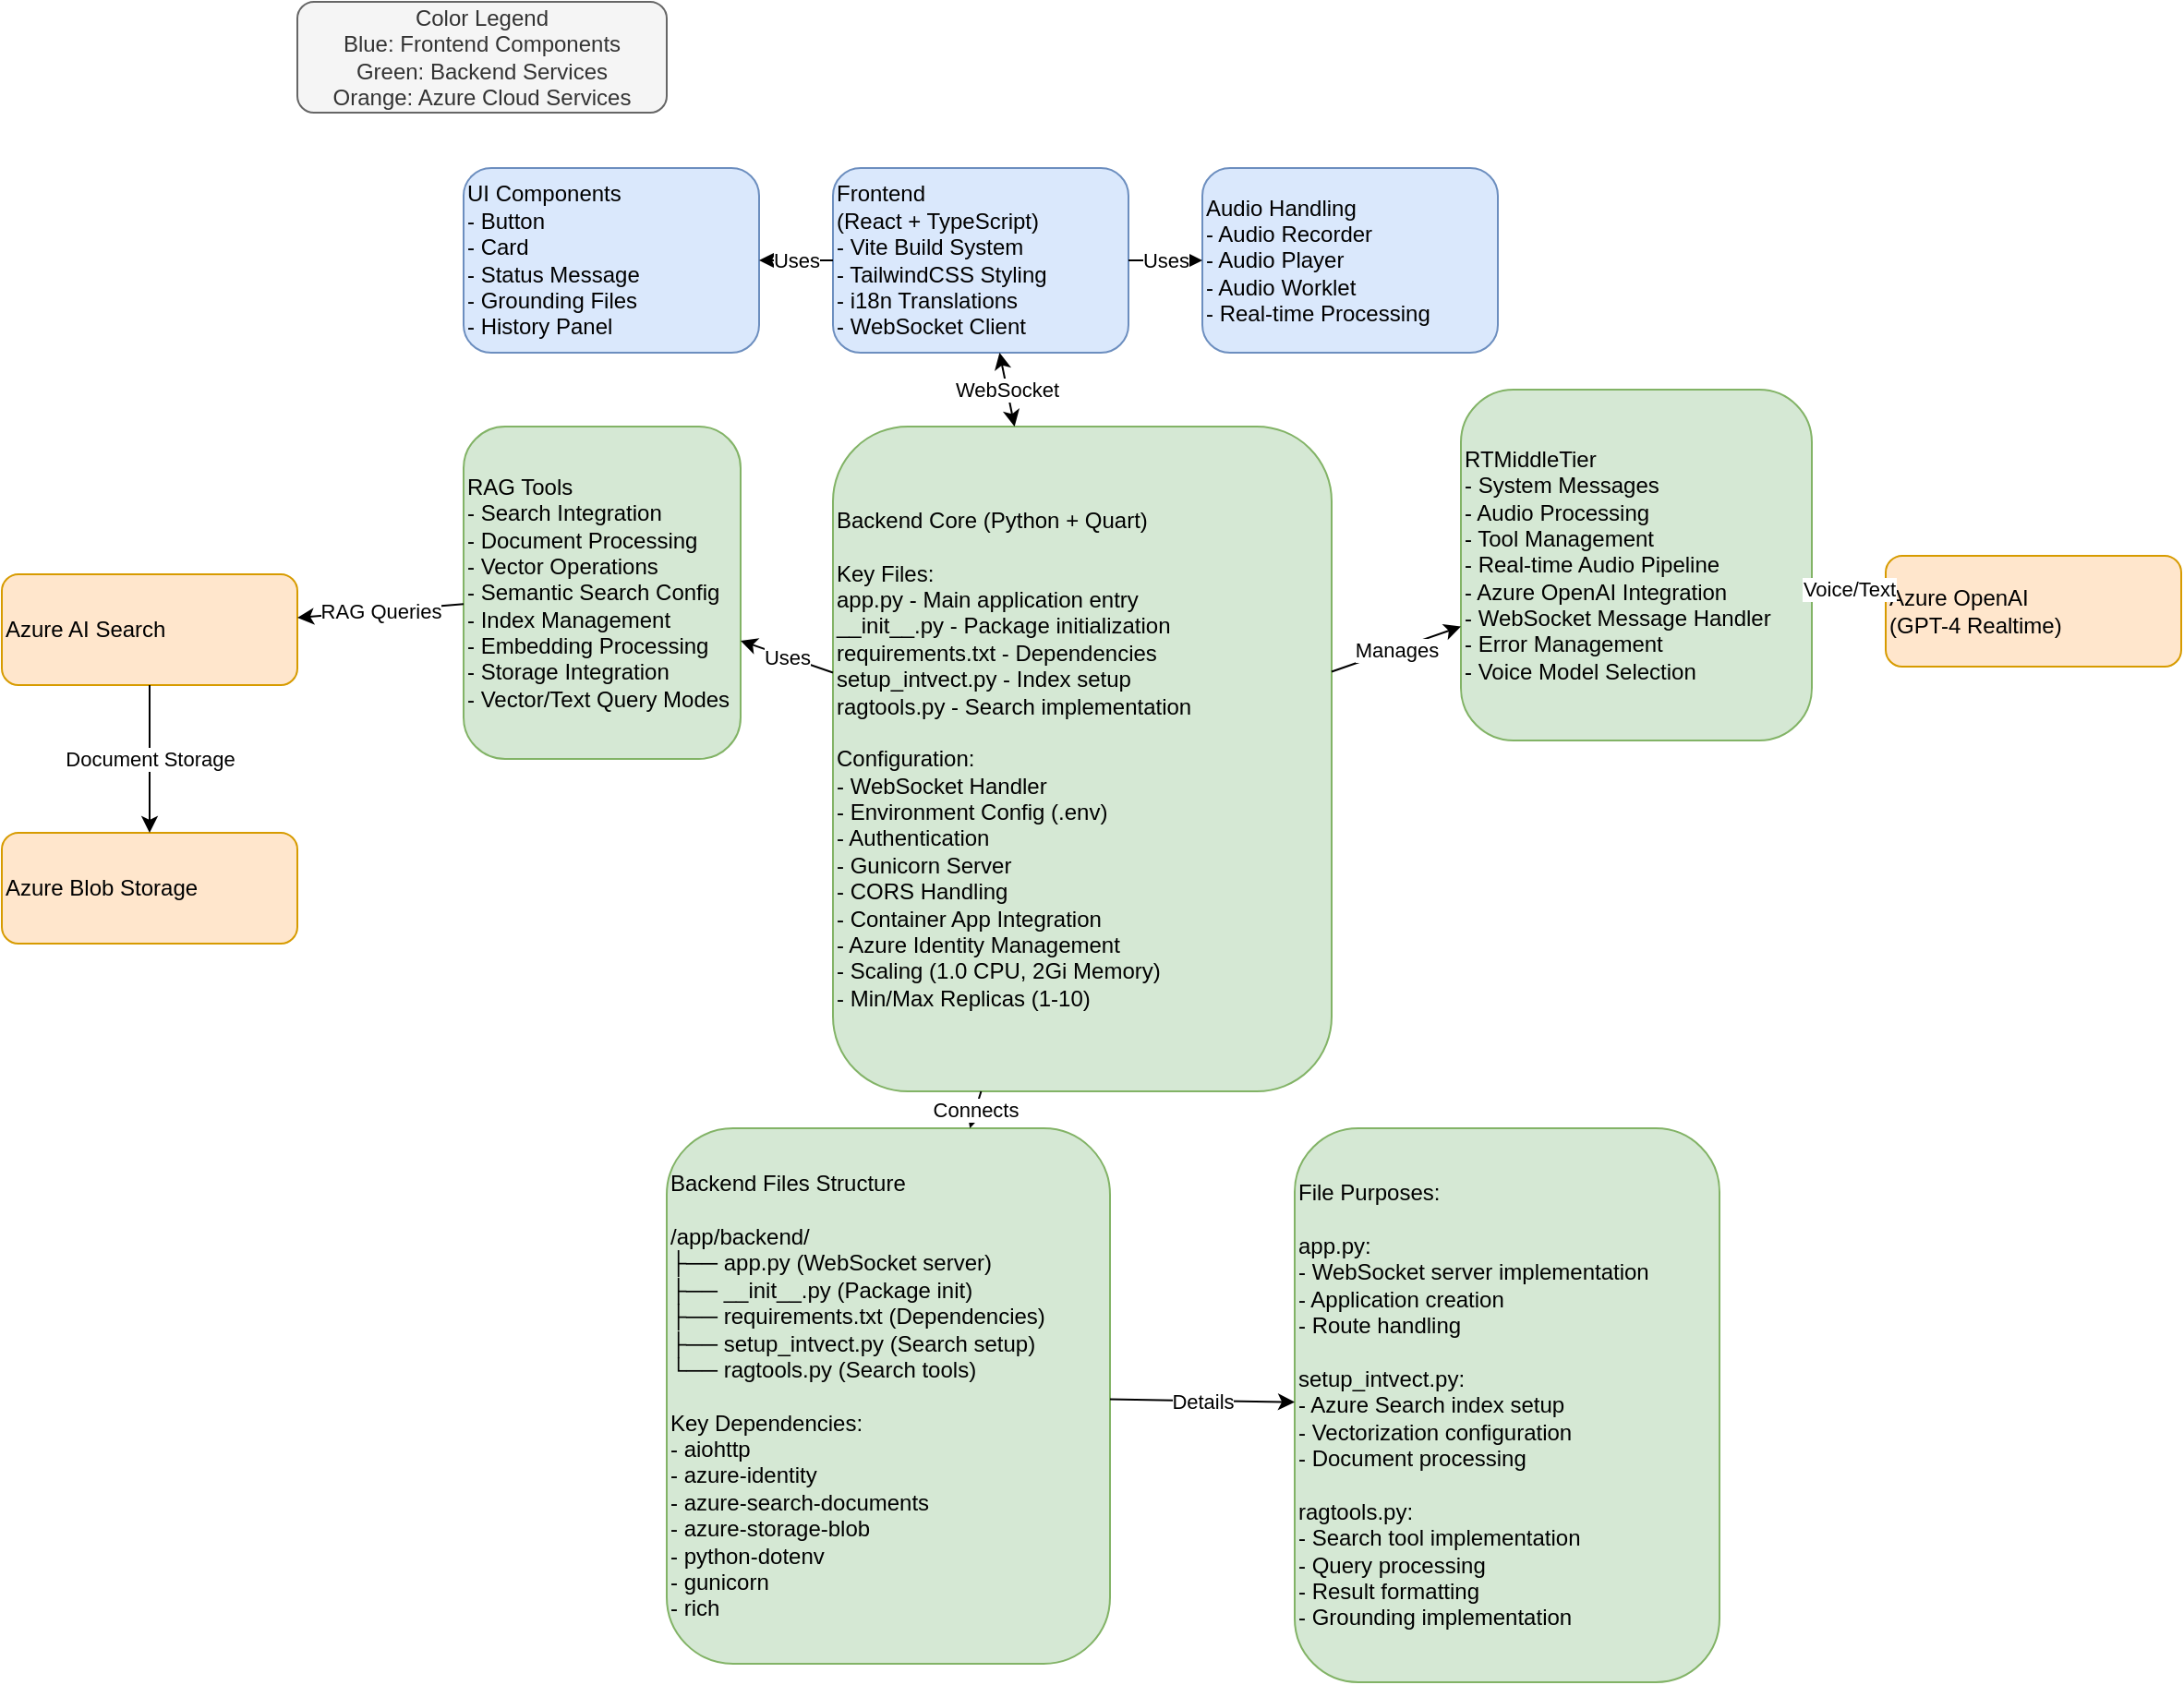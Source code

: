 <mxfile version="24.7.17">
  <diagram id="architecture" name="Architecture">
    <mxGraphModel dx="2284" dy="836" grid="1" gridSize="10" guides="1" tooltips="1" connect="1" arrows="1" fold="1" page="1" pageScale="1" pageWidth="850" pageHeight="1100" math="0" shadow="0">
      <root>
        <mxCell id="0" />
        <mxCell id="1" parent="0" />
        <mxCell id="2" value="Frontend&#xa;(React + TypeScript)&#xa;- Vite Build System&#xa;- TailwindCSS Styling&#xa;- i18n Translations&#xa;- WebSocket Client" style="rounded=1;whiteSpace=wrap;html=1;fillColor=#dae8fc;strokeColor=#6c8ebf;align=left;" parent="1" vertex="1">
          <mxGeometry x="320" y="120" width="160" height="100" as="geometry" />
        </mxCell>
        <mxCell id="21" value="UI Components&#xa;- Button&#xa;- Card&#xa;- Status Message&#xa;- Grounding Files&#xa;- History Panel" style="rounded=1;whiteSpace=wrap;html=1;fillColor=#dae8fc;strokeColor=#6c8ebf;align=left;" vertex="1" parent="1">
          <mxGeometry x="120" y="120" width="160" height="100" as="geometry" />
        </mxCell>
        <mxCell id="22" value="Audio Handling&#xa;- Audio Recorder&#xa;- Audio Player&#xa;- Audio Worklet&#xa;- Real-time Processing" style="rounded=1;whiteSpace=wrap;html=1;fillColor=#dae8fc;strokeColor=#6c8ebf;align=left;" vertex="1" parent="1">
          <mxGeometry x="520" y="120" width="160" height="100" as="geometry" />
        </mxCell>
        <mxCell id="23" value="Uses" style="endArrow=classic;html=1;rounded=0;" edge="1" parent="1" source="2" target="21">
          <mxGeometry width="50" height="50" relative="1" as="geometry" />
        </mxCell>
        <mxCell id="24" value="Uses" style="endArrow=classic;html=1;rounded=0;" edge="1" parent="1" source="2" target="22">
          <mxGeometry width="50" height="50" relative="1" as="geometry" />
        </mxCell>
        <mxCell id="3" value="Backend Core (Python + Quart)&#xa;&#xa;Key Files:&#xa;app.py - Main application entry&#xa;__init__.py - Package initialization&#xa;requirements.txt - Dependencies&#xa;setup_intvect.py - Index setup&#xa;ragtools.py - Search implementation&#xa;&#xa;Configuration:&#xa;- WebSocket Handler&#xa;- Environment Config (.env)&#xa;- Authentication&#xa;- Gunicorn Server&#xa;- CORS Handling&#xa;- Container App Integration&#xa;- Azure Identity Management&#xa;- Scaling (1.0 CPU, 2Gi Memory)&#xa;- Min/Max Replicas (1-10)" style="rounded=1;whiteSpace=wrap;html=1;fillColor=#d5e8d4;strokeColor=#82b366;align=left;" parent="1" vertex="1">
          <mxGeometry x="320" y="260" width="270" height="360" as="geometry" />
        </mxCell>
        <mxCell id="backend_files" value="Backend Files Structure&#xa;&#xa;/app/backend/&#xa;├── app.py (WebSocket server)&#xa;├── __init__.py (Package init)&#xa;├── requirements.txt (Dependencies)&#xa;├── setup_intvect.py (Search setup)&#xa;└── ragtools.py (Search tools)&#xa;&#xa;Key Dependencies:&#xa;- aiohttp&#xa;- azure-identity&#xa;- azure-search-documents&#xa;- azure-storage-blob&#xa;- python-dotenv&#xa;- gunicorn&#xa;- rich" style="rounded=1;whiteSpace=wrap;html=1;fillColor=#d5e8d4;strokeColor=#82b366;align=left;" vertex="1" parent="1">
          <mxGeometry x="230" y="640" width="240" height="290" as="geometry" />
        </mxCell>
        <mxCell id="file_details" value="File Purposes:&#xa;&#xa;app.py:&#xa;- WebSocket server implementation&#xa;- Application creation&#xa;- Route handling&#xa;&#xa;setup_intvect.py:&#xa;- Azure Search index setup&#xa;- Vectorization configuration&#xa;- Document processing&#xa;&#xa;ragtools.py:&#xa;- Search tool implementation&#xa;- Query processing&#xa;- Result formatting&#xa;- Grounding implementation" style="rounded=1;whiteSpace=wrap;html=1;fillColor=#d5e8d4;strokeColor=#82b366;align=left;" vertex="1" parent="1">
          <mxGeometry x="570" y="640" width="230" height="300" as="geometry" />
        </mxCell>
        <mxCell id="backend_connects" value="Connects" style="endArrow=classic;html=1;rounded=0;" edge="1" parent="1" source="3" target="backend_files">
          <mxGeometry width="50" height="50" relative="1" as="geometry" />
        </mxCell>
        <mxCell id="details_connects" value="Details" style="endArrow=classic;html=1;rounded=0;" edge="1" parent="1" source="backend_files" target="file_details">
          <mxGeometry width="50" height="50" relative="1" as="geometry" />
        </mxCell>
        <mxCell id="31" value="RTMiddleTier&#xa;- System Messages&#xa;- Audio Processing&#xa;- Tool Management&#xa;- Real-time Audio Pipeline&#xa;- Azure OpenAI Integration&#xa;- WebSocket Message Handler&#xa;- Error Management&#xa;- Voice Model Selection" style="rounded=1;whiteSpace=wrap;html=1;fillColor=#d5e8d4;strokeColor=#82b366;align=left;" vertex="1" parent="1">
          <mxGeometry x="660" y="240" width="190" height="190" as="geometry" />
        </mxCell>
        <mxCell id="32" value="RAG Tools&#xa;- Search Integration&#xa;- Document Processing&#xa;- Vector Operations&#xa;- Semantic Search Config&#xa;- Index Management&#xa;- Embedding Processing&#xa;- Storage Integration&#xa;- Vector/Text Query Modes" style="rounded=1;whiteSpace=wrap;html=1;fillColor=#d5e8d4;strokeColor=#82b366;align=left;" vertex="1" parent="1">
          <mxGeometry x="120" y="260" width="150" height="180" as="geometry" />
        </mxCell>
        <mxCell id="4" value="Azure OpenAI&#xa;(GPT-4 Realtime)" style="rounded=1;whiteSpace=wrap;html=1;fillColor=#ffe6cc;strokeColor=#d79b00;align=left;" vertex="1" parent="1">
          <mxGeometry x="890" y="330" width="160" height="60" as="geometry" />
        </mxCell>
        <mxCell id="5" value="Azure AI Search" style="rounded=1;whiteSpace=wrap;html=1;fillColor=#ffe6cc;strokeColor=#d79b00;align=left;" vertex="1" parent="1">
          <mxGeometry x="-130" y="340" width="160" height="60" as="geometry" />
        </mxCell>
        <mxCell id="6" value="Azure Blob Storage" style="rounded=1;whiteSpace=wrap;html=1;fillColor=#ffe6cc;strokeColor=#d79b00;align=left;" vertex="1" parent="1">
          <mxGeometry x="-130" y="480" width="160" height="60" as="geometry" />
        </mxCell>
        <mxCell id="7" value="WebSocket" style="endArrow=classic;startArrow=classic;html=1;rounded=0;" edge="1" parent="1" source="3" target="2">
          <mxGeometry width="50" height="50" relative="1" as="geometry" />
        </mxCell>
        <mxCell id="33" value="Manages" style="endArrow=classic;html=1;rounded=0;" edge="1" parent="1" source="3" target="31">
          <mxGeometry width="50" height="50" relative="1" as="geometry" />
        </mxCell>
        <mxCell id="34" value="Uses" style="endArrow=classic;html=1;rounded=0;" edge="1" parent="1" source="3" target="32">
          <mxGeometry width="50" height="50" relative="1" as="geometry" />
        </mxCell>
        <mxCell id="8" value="Voice/Text" style="endArrow=classic;html=1;rounded=0;" edge="1" parent="1" source="31" target="4">
          <mxGeometry width="50" height="50" relative="1" as="geometry" />
        </mxCell>
        <mxCell id="9" value="RAG Queries" style="endArrow=classic;html=1;rounded=0;" edge="1" parent="1" source="32" target="5">
          <mxGeometry width="50" height="50" relative="1" as="geometry" />
        </mxCell>
        <mxCell id="10" value="Document Storage" style="endArrow=classic;html=1;rounded=0;" edge="1" parent="1" source="5" target="6">
          <mxGeometry width="50" height="50" relative="1" as="geometry" />
        </mxCell>
        <mxCell id="legend" value="Color Legend&#xa;Blue: Frontend Components&#xa;Green: Backend Services&#xa;Orange: Azure Cloud Services" style="rounded=1;whiteSpace=wrap;html=1;fillColor=#f5f5f5;strokeColor=#666666;fontColor=#333333;" vertex="1" parent="1">
          <mxGeometry x="30" y="30" width="200" height="60" as="geometry" />
        </mxCell>
      </root>
    </mxGraphModel>
  </diagram>
</mxfile>
